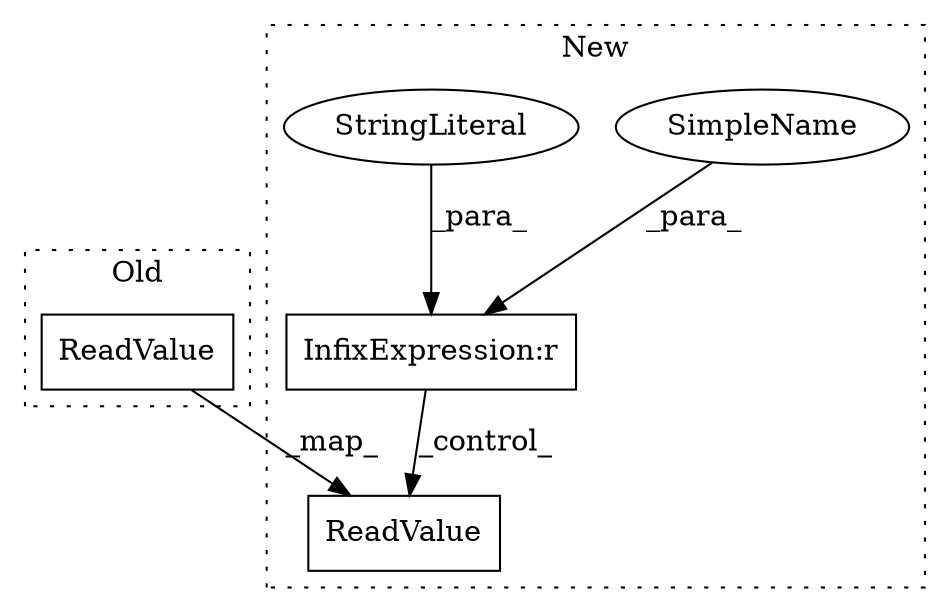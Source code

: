 digraph G {
subgraph cluster0 {
1 [label="ReadValue" a="32" s="739" l="11" shape="box"];
label = "Old";
style="dotted";
}
subgraph cluster1 {
2 [label="ReadValue" a="32" s="662" l="11" shape="box"];
3 [label="InfixExpression:r" a="27" s="503" l="3" shape="box"];
4 [label="SimpleName" a="42" s="492" l="11" shape="ellipse"];
5 [label="StringLiteral" a="45" s="506" l="4" shape="ellipse"];
label = "New";
style="dotted";
}
1 -> 2 [label="_map_"];
3 -> 2 [label="_control_"];
4 -> 3 [label="_para_"];
5 -> 3 [label="_para_"];
}